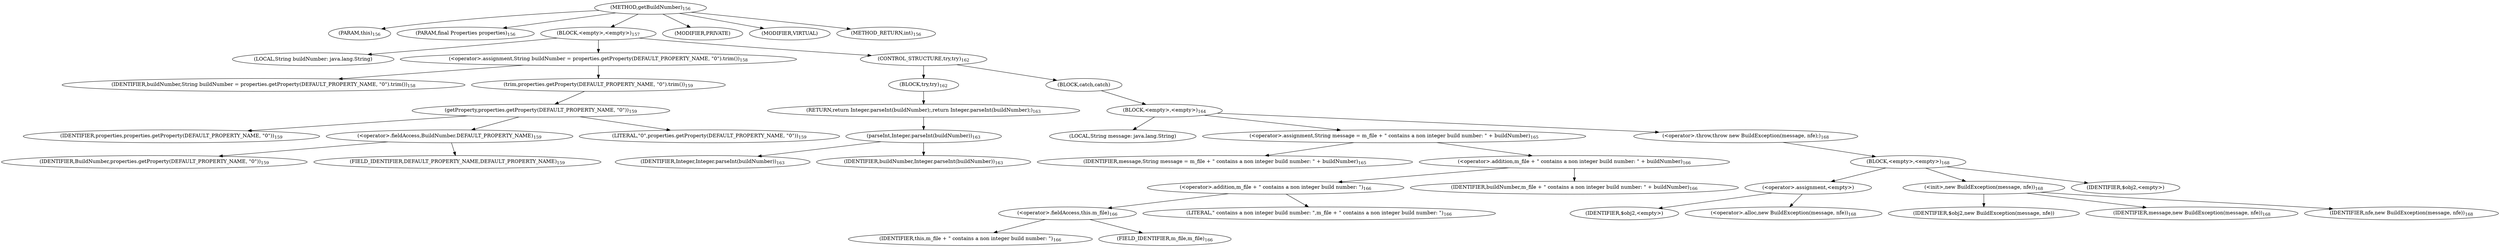digraph "getBuildNumber" {  
"140" [label = <(METHOD,getBuildNumber)<SUB>156</SUB>> ]
"141" [label = <(PARAM,this)<SUB>156</SUB>> ]
"142" [label = <(PARAM,final Properties properties)<SUB>156</SUB>> ]
"143" [label = <(BLOCK,&lt;empty&gt;,&lt;empty&gt;)<SUB>157</SUB>> ]
"144" [label = <(LOCAL,String buildNumber: java.lang.String)> ]
"145" [label = <(&lt;operator&gt;.assignment,String buildNumber = properties.getProperty(DEFAULT_PROPERTY_NAME, &quot;0&quot;).trim())<SUB>158</SUB>> ]
"146" [label = <(IDENTIFIER,buildNumber,String buildNumber = properties.getProperty(DEFAULT_PROPERTY_NAME, &quot;0&quot;).trim())<SUB>158</SUB>> ]
"147" [label = <(trim,properties.getProperty(DEFAULT_PROPERTY_NAME, &quot;0&quot;).trim())<SUB>159</SUB>> ]
"148" [label = <(getProperty,properties.getProperty(DEFAULT_PROPERTY_NAME, &quot;0&quot;))<SUB>159</SUB>> ]
"149" [label = <(IDENTIFIER,properties,properties.getProperty(DEFAULT_PROPERTY_NAME, &quot;0&quot;))<SUB>159</SUB>> ]
"150" [label = <(&lt;operator&gt;.fieldAccess,BuildNumber.DEFAULT_PROPERTY_NAME)<SUB>159</SUB>> ]
"151" [label = <(IDENTIFIER,BuildNumber,properties.getProperty(DEFAULT_PROPERTY_NAME, &quot;0&quot;))<SUB>159</SUB>> ]
"152" [label = <(FIELD_IDENTIFIER,DEFAULT_PROPERTY_NAME,DEFAULT_PROPERTY_NAME)<SUB>159</SUB>> ]
"153" [label = <(LITERAL,&quot;0&quot;,properties.getProperty(DEFAULT_PROPERTY_NAME, &quot;0&quot;))<SUB>159</SUB>> ]
"154" [label = <(CONTROL_STRUCTURE,try,try)<SUB>162</SUB>> ]
"155" [label = <(BLOCK,try,try)<SUB>162</SUB>> ]
"156" [label = <(RETURN,return Integer.parseInt(buildNumber);,return Integer.parseInt(buildNumber);)<SUB>163</SUB>> ]
"157" [label = <(parseInt,Integer.parseInt(buildNumber))<SUB>163</SUB>> ]
"158" [label = <(IDENTIFIER,Integer,Integer.parseInt(buildNumber))<SUB>163</SUB>> ]
"159" [label = <(IDENTIFIER,buildNumber,Integer.parseInt(buildNumber))<SUB>163</SUB>> ]
"160" [label = <(BLOCK,catch,catch)> ]
"161" [label = <(BLOCK,&lt;empty&gt;,&lt;empty&gt;)<SUB>164</SUB>> ]
"162" [label = <(LOCAL,String message: java.lang.String)> ]
"163" [label = <(&lt;operator&gt;.assignment,String message = m_file + &quot; contains a non integer build number: &quot; + buildNumber)<SUB>165</SUB>> ]
"164" [label = <(IDENTIFIER,message,String message = m_file + &quot; contains a non integer build number: &quot; + buildNumber)<SUB>165</SUB>> ]
"165" [label = <(&lt;operator&gt;.addition,m_file + &quot; contains a non integer build number: &quot; + buildNumber)<SUB>166</SUB>> ]
"166" [label = <(&lt;operator&gt;.addition,m_file + &quot; contains a non integer build number: &quot;)<SUB>166</SUB>> ]
"167" [label = <(&lt;operator&gt;.fieldAccess,this.m_file)<SUB>166</SUB>> ]
"168" [label = <(IDENTIFIER,this,m_file + &quot; contains a non integer build number: &quot;)<SUB>166</SUB>> ]
"169" [label = <(FIELD_IDENTIFIER,m_file,m_file)<SUB>166</SUB>> ]
"170" [label = <(LITERAL,&quot; contains a non integer build number: &quot;,m_file + &quot; contains a non integer build number: &quot;)<SUB>166</SUB>> ]
"171" [label = <(IDENTIFIER,buildNumber,m_file + &quot; contains a non integer build number: &quot; + buildNumber)<SUB>166</SUB>> ]
"172" [label = <(&lt;operator&gt;.throw,throw new BuildException(message, nfe);)<SUB>168</SUB>> ]
"173" [label = <(BLOCK,&lt;empty&gt;,&lt;empty&gt;)<SUB>168</SUB>> ]
"174" [label = <(&lt;operator&gt;.assignment,&lt;empty&gt;)> ]
"175" [label = <(IDENTIFIER,$obj2,&lt;empty&gt;)> ]
"176" [label = <(&lt;operator&gt;.alloc,new BuildException(message, nfe))<SUB>168</SUB>> ]
"177" [label = <(&lt;init&gt;,new BuildException(message, nfe))<SUB>168</SUB>> ]
"178" [label = <(IDENTIFIER,$obj2,new BuildException(message, nfe))> ]
"179" [label = <(IDENTIFIER,message,new BuildException(message, nfe))<SUB>168</SUB>> ]
"180" [label = <(IDENTIFIER,nfe,new BuildException(message, nfe))<SUB>168</SUB>> ]
"181" [label = <(IDENTIFIER,$obj2,&lt;empty&gt;)> ]
"182" [label = <(MODIFIER,PRIVATE)> ]
"183" [label = <(MODIFIER,VIRTUAL)> ]
"184" [label = <(METHOD_RETURN,int)<SUB>156</SUB>> ]
  "140" -> "141" 
  "140" -> "142" 
  "140" -> "143" 
  "140" -> "182" 
  "140" -> "183" 
  "140" -> "184" 
  "143" -> "144" 
  "143" -> "145" 
  "143" -> "154" 
  "145" -> "146" 
  "145" -> "147" 
  "147" -> "148" 
  "148" -> "149" 
  "148" -> "150" 
  "148" -> "153" 
  "150" -> "151" 
  "150" -> "152" 
  "154" -> "155" 
  "154" -> "160" 
  "155" -> "156" 
  "156" -> "157" 
  "157" -> "158" 
  "157" -> "159" 
  "160" -> "161" 
  "161" -> "162" 
  "161" -> "163" 
  "161" -> "172" 
  "163" -> "164" 
  "163" -> "165" 
  "165" -> "166" 
  "165" -> "171" 
  "166" -> "167" 
  "166" -> "170" 
  "167" -> "168" 
  "167" -> "169" 
  "172" -> "173" 
  "173" -> "174" 
  "173" -> "177" 
  "173" -> "181" 
  "174" -> "175" 
  "174" -> "176" 
  "177" -> "178" 
  "177" -> "179" 
  "177" -> "180" 
}
